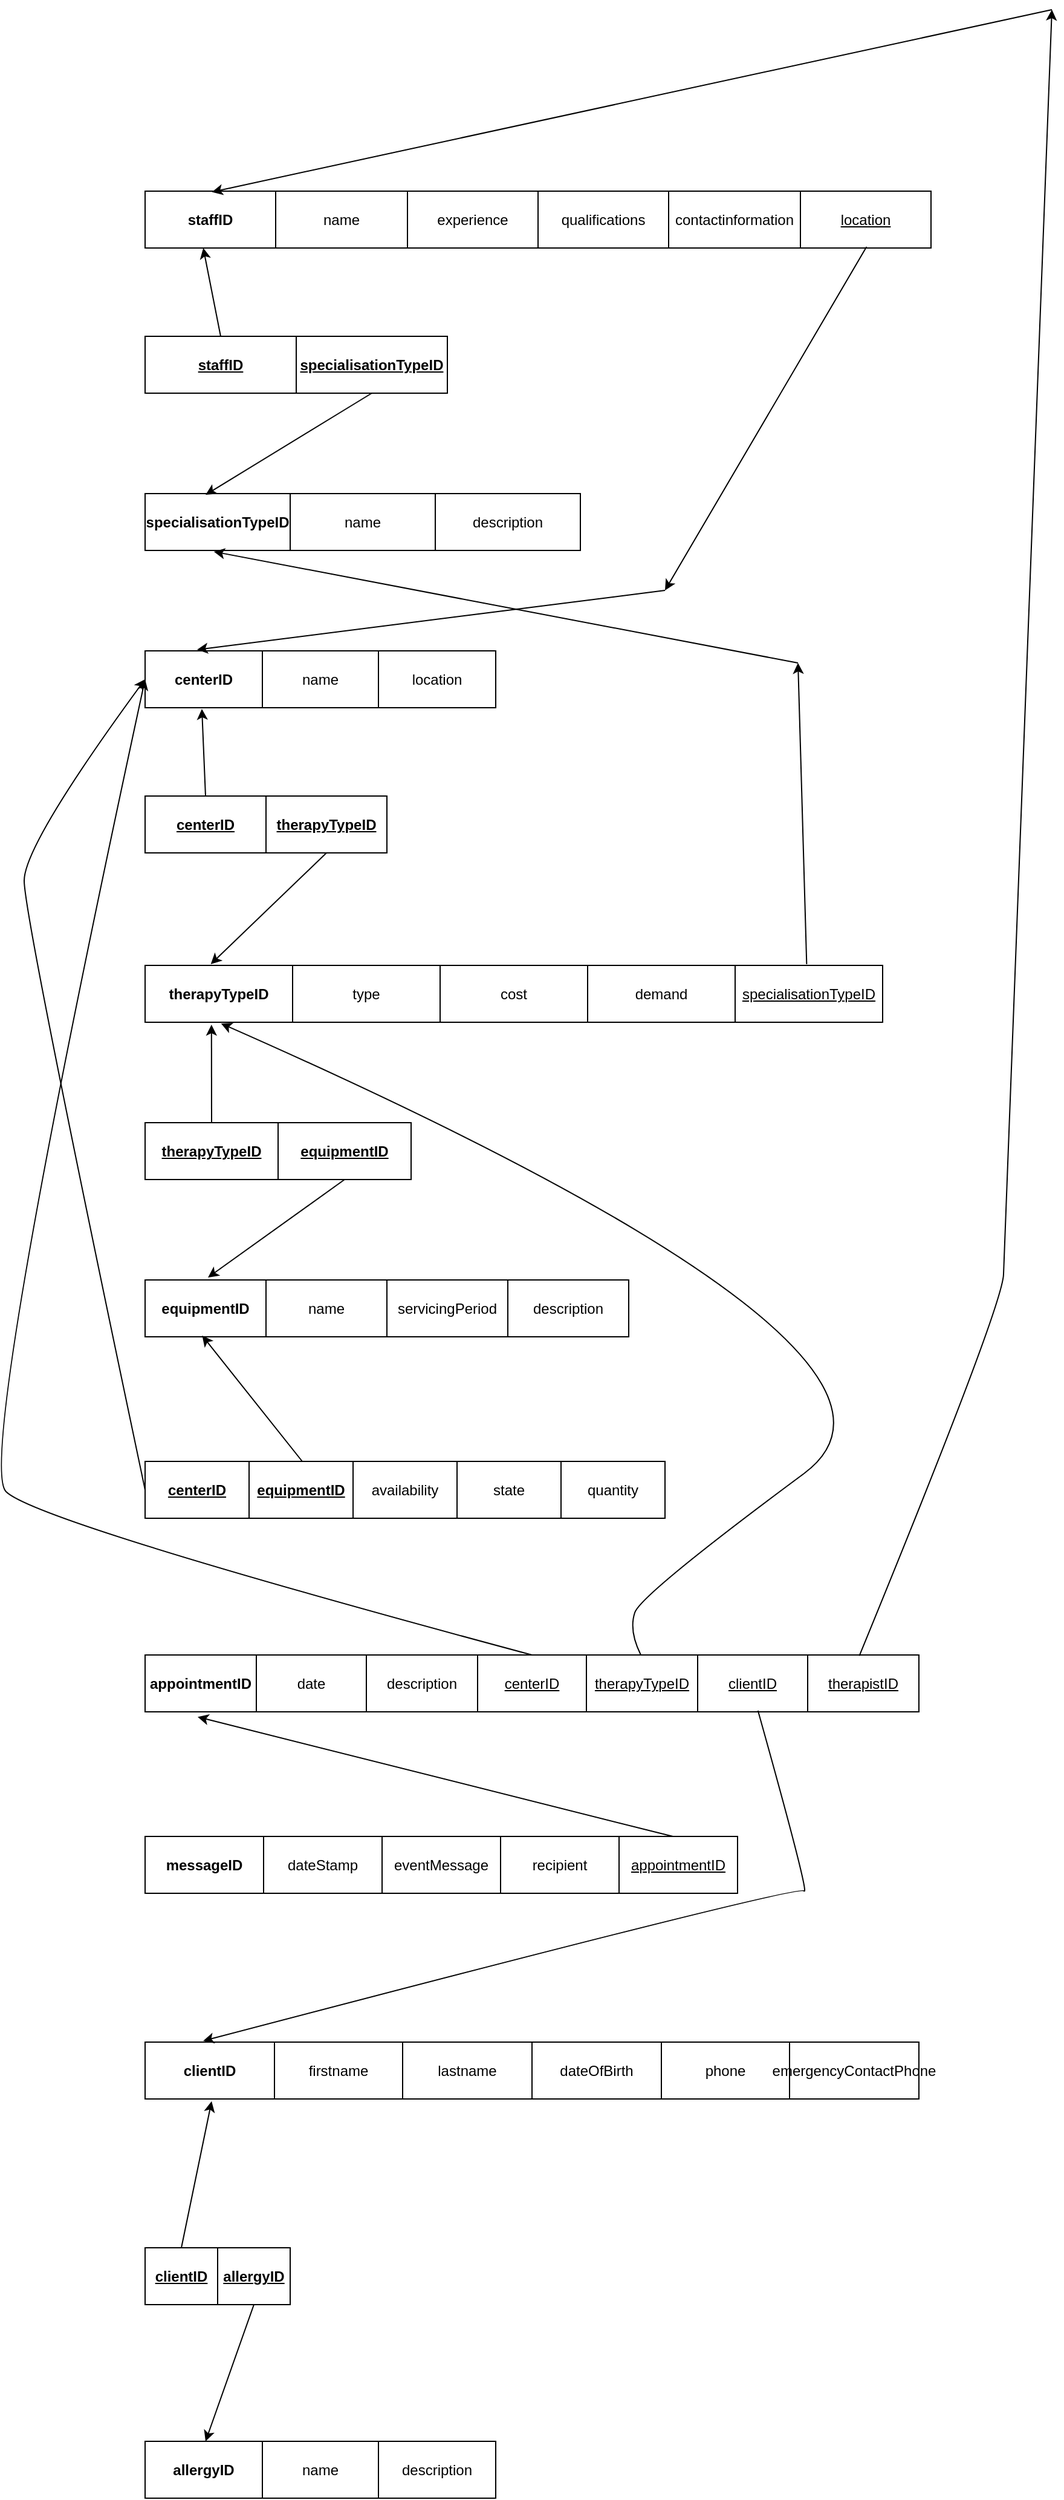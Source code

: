 <mxfile version="24.2.1" type="github">
  <diagram name="Page-1" id="aelsDngfcK3fhKT3PhjA">
    <mxGraphModel dx="1687" dy="2047" grid="1" gridSize="10" guides="1" tooltips="1" connect="1" arrows="1" fold="1" page="1" pageScale="1" pageWidth="827" pageHeight="1169" math="0" shadow="0">
      <root>
        <mxCell id="0" />
        <mxCell id="1" parent="0" />
        <mxCell id="sXXcfoAF_C9Qh14qKNiT-1" value="" style="childLayout=tableLayout;recursiveResize=0;shadow=0;fillColor=none;" vertex="1" parent="1">
          <mxGeometry x="120" y="-480" width="650" height="47" as="geometry" />
        </mxCell>
        <mxCell id="sXXcfoAF_C9Qh14qKNiT-2" value="" style="shape=tableRow;horizontal=0;startSize=0;swimlaneHead=0;swimlaneBody=0;top=0;left=0;bottom=0;right=0;dropTarget=0;collapsible=0;recursiveResize=0;expand=0;fontStyle=0;fillColor=none;strokeColor=inherit;" vertex="1" parent="sXXcfoAF_C9Qh14qKNiT-1">
          <mxGeometry width="650" height="47" as="geometry" />
        </mxCell>
        <mxCell id="sXXcfoAF_C9Qh14qKNiT-3" value="&lt;b&gt;staffID&lt;/b&gt;" style="connectable=0;recursiveResize=0;strokeColor=inherit;fillColor=none;align=center;whiteSpace=wrap;html=1;" vertex="1" parent="sXXcfoAF_C9Qh14qKNiT-2">
          <mxGeometry width="108" height="47" as="geometry">
            <mxRectangle width="108" height="47" as="alternateBounds" />
          </mxGeometry>
        </mxCell>
        <mxCell id="sXXcfoAF_C9Qh14qKNiT-4" value="name" style="connectable=0;recursiveResize=0;strokeColor=inherit;fillColor=none;align=center;whiteSpace=wrap;html=1;" vertex="1" parent="sXXcfoAF_C9Qh14qKNiT-2">
          <mxGeometry x="108" width="109" height="47" as="geometry">
            <mxRectangle width="109" height="47" as="alternateBounds" />
          </mxGeometry>
        </mxCell>
        <mxCell id="sXXcfoAF_C9Qh14qKNiT-5" value="experience" style="connectable=0;recursiveResize=0;strokeColor=inherit;fillColor=none;align=center;whiteSpace=wrap;html=1;" vertex="1" parent="sXXcfoAF_C9Qh14qKNiT-2">
          <mxGeometry x="217" width="108" height="47" as="geometry">
            <mxRectangle width="108" height="47" as="alternateBounds" />
          </mxGeometry>
        </mxCell>
        <mxCell id="sXXcfoAF_C9Qh14qKNiT-98" value="qualifications" style="connectable=0;recursiveResize=0;strokeColor=inherit;fillColor=none;align=center;whiteSpace=wrap;html=1;" vertex="1" parent="sXXcfoAF_C9Qh14qKNiT-2">
          <mxGeometry x="325" width="108" height="47" as="geometry">
            <mxRectangle width="108" height="47" as="alternateBounds" />
          </mxGeometry>
        </mxCell>
        <mxCell id="sXXcfoAF_C9Qh14qKNiT-97" value="contactinformation" style="connectable=0;recursiveResize=0;strokeColor=inherit;fillColor=none;align=center;whiteSpace=wrap;html=1;" vertex="1" parent="sXXcfoAF_C9Qh14qKNiT-2">
          <mxGeometry x="433" width="109" height="47" as="geometry">
            <mxRectangle width="109" height="47" as="alternateBounds" />
          </mxGeometry>
        </mxCell>
        <mxCell id="sXXcfoAF_C9Qh14qKNiT-96" value="&lt;u&gt;location&lt;/u&gt;" style="connectable=0;recursiveResize=0;strokeColor=inherit;fillColor=none;align=center;whiteSpace=wrap;html=1;" vertex="1" parent="sXXcfoAF_C9Qh14qKNiT-2">
          <mxGeometry x="542" width="108" height="47" as="geometry">
            <mxRectangle width="108" height="47" as="alternateBounds" />
          </mxGeometry>
        </mxCell>
        <mxCell id="sXXcfoAF_C9Qh14qKNiT-14" value="" style="childLayout=tableLayout;recursiveResize=0;shadow=0;fillColor=none;" vertex="1" parent="1">
          <mxGeometry x="120" y="-360" width="250" height="47" as="geometry" />
        </mxCell>
        <mxCell id="sXXcfoAF_C9Qh14qKNiT-15" value="" style="shape=tableRow;horizontal=0;startSize=0;swimlaneHead=0;swimlaneBody=0;top=0;left=0;bottom=0;right=0;dropTarget=0;collapsible=0;recursiveResize=0;expand=0;fontStyle=0;fillColor=none;strokeColor=inherit;" vertex="1" parent="sXXcfoAF_C9Qh14qKNiT-14">
          <mxGeometry width="250" height="47" as="geometry" />
        </mxCell>
        <mxCell id="sXXcfoAF_C9Qh14qKNiT-16" value="&lt;b&gt;&lt;u&gt;staffID&lt;/u&gt;&lt;/b&gt;" style="connectable=0;recursiveResize=0;strokeColor=inherit;fillColor=none;align=center;whiteSpace=wrap;html=1;" vertex="1" parent="sXXcfoAF_C9Qh14qKNiT-15">
          <mxGeometry width="125" height="47" as="geometry">
            <mxRectangle width="125" height="47" as="alternateBounds" />
          </mxGeometry>
        </mxCell>
        <mxCell id="sXXcfoAF_C9Qh14qKNiT-17" value="&lt;b&gt;&lt;u&gt;specialisationTypeID&lt;/u&gt;&lt;/b&gt;" style="connectable=0;recursiveResize=0;strokeColor=inherit;fillColor=none;align=center;whiteSpace=wrap;html=1;" vertex="1" parent="sXXcfoAF_C9Qh14qKNiT-15">
          <mxGeometry x="125" width="125" height="47" as="geometry">
            <mxRectangle width="125" height="47" as="alternateBounds" />
          </mxGeometry>
        </mxCell>
        <mxCell id="sXXcfoAF_C9Qh14qKNiT-19" value="" style="childLayout=tableLayout;recursiveResize=0;shadow=0;fillColor=none;" vertex="1" parent="1">
          <mxGeometry x="120" y="-230" width="360" height="47" as="geometry" />
        </mxCell>
        <mxCell id="sXXcfoAF_C9Qh14qKNiT-20" value="" style="shape=tableRow;horizontal=0;startSize=0;swimlaneHead=0;swimlaneBody=0;top=0;left=0;bottom=0;right=0;dropTarget=0;collapsible=0;recursiveResize=0;expand=0;fontStyle=0;fillColor=none;strokeColor=inherit;" vertex="1" parent="sXXcfoAF_C9Qh14qKNiT-19">
          <mxGeometry width="360" height="47" as="geometry" />
        </mxCell>
        <mxCell id="sXXcfoAF_C9Qh14qKNiT-21" value="&lt;b&gt;specialisationTypeID&lt;/b&gt;" style="connectable=0;recursiveResize=0;strokeColor=inherit;fillColor=none;align=center;whiteSpace=wrap;html=1;" vertex="1" parent="sXXcfoAF_C9Qh14qKNiT-20">
          <mxGeometry width="120" height="47" as="geometry">
            <mxRectangle width="120" height="47" as="alternateBounds" />
          </mxGeometry>
        </mxCell>
        <mxCell id="sXXcfoAF_C9Qh14qKNiT-22" value="name" style="connectable=0;recursiveResize=0;strokeColor=inherit;fillColor=none;align=center;whiteSpace=wrap;html=1;" vertex="1" parent="sXXcfoAF_C9Qh14qKNiT-20">
          <mxGeometry x="120" width="120" height="47" as="geometry">
            <mxRectangle width="120" height="47" as="alternateBounds" />
          </mxGeometry>
        </mxCell>
        <mxCell id="sXXcfoAF_C9Qh14qKNiT-23" value="description" style="connectable=0;recursiveResize=0;strokeColor=inherit;fillColor=none;align=center;whiteSpace=wrap;html=1;" vertex="1" parent="sXXcfoAF_C9Qh14qKNiT-20">
          <mxGeometry x="240" width="120" height="47" as="geometry">
            <mxRectangle width="120" height="47" as="alternateBounds" />
          </mxGeometry>
        </mxCell>
        <mxCell id="sXXcfoAF_C9Qh14qKNiT-24" value="" style="childLayout=tableLayout;recursiveResize=0;shadow=0;fillColor=none;" vertex="1" parent="1">
          <mxGeometry x="120" y="-100" width="290" height="47" as="geometry" />
        </mxCell>
        <mxCell id="sXXcfoAF_C9Qh14qKNiT-25" value="" style="shape=tableRow;horizontal=0;startSize=0;swimlaneHead=0;swimlaneBody=0;top=0;left=0;bottom=0;right=0;dropTarget=0;collapsible=0;recursiveResize=0;expand=0;fontStyle=0;fillColor=none;strokeColor=inherit;" vertex="1" parent="sXXcfoAF_C9Qh14qKNiT-24">
          <mxGeometry width="290" height="47" as="geometry" />
        </mxCell>
        <mxCell id="sXXcfoAF_C9Qh14qKNiT-26" value="&lt;b&gt;centerID&lt;/b&gt;" style="connectable=0;recursiveResize=0;strokeColor=inherit;fillColor=none;align=center;whiteSpace=wrap;html=1;" vertex="1" parent="sXXcfoAF_C9Qh14qKNiT-25">
          <mxGeometry width="97" height="47" as="geometry">
            <mxRectangle width="97" height="47" as="alternateBounds" />
          </mxGeometry>
        </mxCell>
        <mxCell id="sXXcfoAF_C9Qh14qKNiT-27" value="name" style="connectable=0;recursiveResize=0;strokeColor=inherit;fillColor=none;align=center;whiteSpace=wrap;html=1;" vertex="1" parent="sXXcfoAF_C9Qh14qKNiT-25">
          <mxGeometry x="97" width="96" height="47" as="geometry">
            <mxRectangle width="96" height="47" as="alternateBounds" />
          </mxGeometry>
        </mxCell>
        <mxCell id="sXXcfoAF_C9Qh14qKNiT-28" value="location" style="connectable=0;recursiveResize=0;strokeColor=inherit;fillColor=none;align=center;whiteSpace=wrap;html=1;" vertex="1" parent="sXXcfoAF_C9Qh14qKNiT-25">
          <mxGeometry x="193" width="97" height="47" as="geometry">
            <mxRectangle width="97" height="47" as="alternateBounds" />
          </mxGeometry>
        </mxCell>
        <mxCell id="sXXcfoAF_C9Qh14qKNiT-29" value="" style="childLayout=tableLayout;recursiveResize=0;shadow=0;fillColor=none;" vertex="1" parent="1">
          <mxGeometry x="120" y="20" width="200" height="47" as="geometry" />
        </mxCell>
        <mxCell id="sXXcfoAF_C9Qh14qKNiT-30" value="" style="shape=tableRow;horizontal=0;startSize=0;swimlaneHead=0;swimlaneBody=0;top=0;left=0;bottom=0;right=0;dropTarget=0;collapsible=0;recursiveResize=0;expand=0;fontStyle=0;fillColor=none;strokeColor=inherit;" vertex="1" parent="sXXcfoAF_C9Qh14qKNiT-29">
          <mxGeometry width="200" height="47" as="geometry" />
        </mxCell>
        <mxCell id="sXXcfoAF_C9Qh14qKNiT-31" value="&lt;b&gt;&lt;u&gt;centerID&lt;/u&gt;&lt;/b&gt;" style="connectable=0;recursiveResize=0;strokeColor=inherit;fillColor=none;align=center;whiteSpace=wrap;html=1;" vertex="1" parent="sXXcfoAF_C9Qh14qKNiT-30">
          <mxGeometry width="100" height="47" as="geometry">
            <mxRectangle width="100" height="47" as="alternateBounds" />
          </mxGeometry>
        </mxCell>
        <mxCell id="sXXcfoAF_C9Qh14qKNiT-32" value="&lt;b&gt;&lt;u&gt;therapyTypeID&lt;/u&gt;&lt;/b&gt;" style="connectable=0;recursiveResize=0;strokeColor=inherit;fillColor=none;align=center;whiteSpace=wrap;html=1;" vertex="1" parent="sXXcfoAF_C9Qh14qKNiT-30">
          <mxGeometry x="100" width="100" height="47" as="geometry">
            <mxRectangle width="100" height="47" as="alternateBounds" />
          </mxGeometry>
        </mxCell>
        <mxCell id="sXXcfoAF_C9Qh14qKNiT-34" value="" style="childLayout=tableLayout;recursiveResize=0;shadow=0;fillColor=none;" vertex="1" parent="1">
          <mxGeometry x="120" y="160" width="610" height="47" as="geometry" />
        </mxCell>
        <mxCell id="sXXcfoAF_C9Qh14qKNiT-35" value="" style="shape=tableRow;horizontal=0;startSize=0;swimlaneHead=0;swimlaneBody=0;top=0;left=0;bottom=0;right=0;dropTarget=0;collapsible=0;recursiveResize=0;expand=0;fontStyle=0;fillColor=none;strokeColor=inherit;" vertex="1" parent="sXXcfoAF_C9Qh14qKNiT-34">
          <mxGeometry width="610" height="47" as="geometry" />
        </mxCell>
        <mxCell id="sXXcfoAF_C9Qh14qKNiT-36" value="&lt;b&gt;therapyTypeID&lt;/b&gt;" style="connectable=0;recursiveResize=0;strokeColor=inherit;fillColor=none;align=center;whiteSpace=wrap;html=1;" vertex="1" parent="sXXcfoAF_C9Qh14qKNiT-35">
          <mxGeometry width="122" height="47" as="geometry">
            <mxRectangle width="122" height="47" as="alternateBounds" />
          </mxGeometry>
        </mxCell>
        <mxCell id="sXXcfoAF_C9Qh14qKNiT-37" value="type" style="connectable=0;recursiveResize=0;strokeColor=inherit;fillColor=none;align=center;whiteSpace=wrap;html=1;" vertex="1" parent="sXXcfoAF_C9Qh14qKNiT-35">
          <mxGeometry x="122" width="122" height="47" as="geometry">
            <mxRectangle width="122" height="47" as="alternateBounds" />
          </mxGeometry>
        </mxCell>
        <mxCell id="sXXcfoAF_C9Qh14qKNiT-38" value="cost" style="connectable=0;recursiveResize=0;strokeColor=inherit;fillColor=none;align=center;whiteSpace=wrap;html=1;" vertex="1" parent="sXXcfoAF_C9Qh14qKNiT-35">
          <mxGeometry x="244" width="122" height="47" as="geometry">
            <mxRectangle width="122" height="47" as="alternateBounds" />
          </mxGeometry>
        </mxCell>
        <mxCell id="sXXcfoAF_C9Qh14qKNiT-100" value="demand" style="connectable=0;recursiveResize=0;strokeColor=inherit;fillColor=none;align=center;whiteSpace=wrap;html=1;" vertex="1" parent="sXXcfoAF_C9Qh14qKNiT-35">
          <mxGeometry x="366" width="122" height="47" as="geometry">
            <mxRectangle width="122" height="47" as="alternateBounds" />
          </mxGeometry>
        </mxCell>
        <mxCell id="sXXcfoAF_C9Qh14qKNiT-101" value="&lt;u&gt;specialisationTypeID&lt;/u&gt;" style="connectable=0;recursiveResize=0;strokeColor=inherit;fillColor=none;align=center;whiteSpace=wrap;html=1;" vertex="1" parent="sXXcfoAF_C9Qh14qKNiT-35">
          <mxGeometry x="488" width="122" height="47" as="geometry">
            <mxRectangle width="122" height="47" as="alternateBounds" />
          </mxGeometry>
        </mxCell>
        <mxCell id="sXXcfoAF_C9Qh14qKNiT-39" value="" style="childLayout=tableLayout;recursiveResize=0;shadow=0;fillColor=none;" vertex="1" parent="1">
          <mxGeometry x="120" y="290" width="220" height="47" as="geometry" />
        </mxCell>
        <mxCell id="sXXcfoAF_C9Qh14qKNiT-40" value="" style="shape=tableRow;horizontal=0;startSize=0;swimlaneHead=0;swimlaneBody=0;top=0;left=0;bottom=0;right=0;dropTarget=0;collapsible=0;recursiveResize=0;expand=0;fontStyle=0;fillColor=none;strokeColor=inherit;" vertex="1" parent="sXXcfoAF_C9Qh14qKNiT-39">
          <mxGeometry width="220" height="47" as="geometry" />
        </mxCell>
        <mxCell id="sXXcfoAF_C9Qh14qKNiT-41" value="&lt;b&gt;&lt;u&gt;therapyTypeID&lt;/u&gt;&lt;/b&gt;" style="connectable=0;recursiveResize=0;strokeColor=inherit;fillColor=none;align=center;whiteSpace=wrap;html=1;" vertex="1" parent="sXXcfoAF_C9Qh14qKNiT-40">
          <mxGeometry width="110" height="47" as="geometry">
            <mxRectangle width="110" height="47" as="alternateBounds" />
          </mxGeometry>
        </mxCell>
        <mxCell id="sXXcfoAF_C9Qh14qKNiT-42" value="&lt;b&gt;&lt;u&gt;equipmentID&lt;/u&gt;&lt;/b&gt;" style="connectable=0;recursiveResize=0;strokeColor=inherit;fillColor=none;align=center;whiteSpace=wrap;html=1;" vertex="1" parent="sXXcfoAF_C9Qh14qKNiT-40">
          <mxGeometry x="110" width="110" height="47" as="geometry">
            <mxRectangle width="110" height="47" as="alternateBounds" />
          </mxGeometry>
        </mxCell>
        <mxCell id="sXXcfoAF_C9Qh14qKNiT-44" value="" style="childLayout=tableLayout;recursiveResize=0;shadow=0;fillColor=none;" vertex="1" parent="1">
          <mxGeometry x="120" y="1380" width="290" height="47" as="geometry" />
        </mxCell>
        <mxCell id="sXXcfoAF_C9Qh14qKNiT-45" value="" style="shape=tableRow;horizontal=0;startSize=0;swimlaneHead=0;swimlaneBody=0;top=0;left=0;bottom=0;right=0;dropTarget=0;collapsible=0;recursiveResize=0;expand=0;fontStyle=0;fillColor=none;strokeColor=inherit;" vertex="1" parent="sXXcfoAF_C9Qh14qKNiT-44">
          <mxGeometry width="290" height="47" as="geometry" />
        </mxCell>
        <mxCell id="sXXcfoAF_C9Qh14qKNiT-46" value="&lt;b&gt;allergyID&lt;/b&gt;" style="connectable=0;recursiveResize=0;strokeColor=inherit;fillColor=none;align=center;whiteSpace=wrap;html=1;" vertex="1" parent="sXXcfoAF_C9Qh14qKNiT-45">
          <mxGeometry width="97" height="47" as="geometry">
            <mxRectangle width="97" height="47" as="alternateBounds" />
          </mxGeometry>
        </mxCell>
        <mxCell id="sXXcfoAF_C9Qh14qKNiT-47" value="name" style="connectable=0;recursiveResize=0;strokeColor=inherit;fillColor=none;align=center;whiteSpace=wrap;html=1;" vertex="1" parent="sXXcfoAF_C9Qh14qKNiT-45">
          <mxGeometry x="97" width="96" height="47" as="geometry">
            <mxRectangle width="96" height="47" as="alternateBounds" />
          </mxGeometry>
        </mxCell>
        <mxCell id="sXXcfoAF_C9Qh14qKNiT-48" value="description" style="connectable=0;recursiveResize=0;strokeColor=inherit;fillColor=none;align=center;whiteSpace=wrap;html=1;" vertex="1" parent="sXXcfoAF_C9Qh14qKNiT-45">
          <mxGeometry x="193" width="97" height="47" as="geometry">
            <mxRectangle width="97" height="47" as="alternateBounds" />
          </mxGeometry>
        </mxCell>
        <mxCell id="sXXcfoAF_C9Qh14qKNiT-49" value="" style="childLayout=tableLayout;recursiveResize=0;shadow=0;fillColor=none;" vertex="1" parent="1">
          <mxGeometry x="120" y="1220" width="120" height="47" as="geometry" />
        </mxCell>
        <mxCell id="sXXcfoAF_C9Qh14qKNiT-50" value="" style="shape=tableRow;horizontal=0;startSize=0;swimlaneHead=0;swimlaneBody=0;top=0;left=0;bottom=0;right=0;dropTarget=0;collapsible=0;recursiveResize=0;expand=0;fontStyle=0;fillColor=none;strokeColor=inherit;" vertex="1" parent="sXXcfoAF_C9Qh14qKNiT-49">
          <mxGeometry width="120" height="47" as="geometry" />
        </mxCell>
        <mxCell id="sXXcfoAF_C9Qh14qKNiT-51" value="&lt;b&gt;&lt;u&gt;clientID&lt;/u&gt;&lt;/b&gt;" style="connectable=0;recursiveResize=0;strokeColor=inherit;fillColor=none;align=center;whiteSpace=wrap;html=1;" vertex="1" parent="sXXcfoAF_C9Qh14qKNiT-50">
          <mxGeometry width="60" height="47" as="geometry">
            <mxRectangle width="60" height="47" as="alternateBounds" />
          </mxGeometry>
        </mxCell>
        <mxCell id="sXXcfoAF_C9Qh14qKNiT-52" value="&lt;b&gt;&lt;u&gt;allergyID&lt;/u&gt;&lt;/b&gt;" style="connectable=0;recursiveResize=0;strokeColor=inherit;fillColor=none;align=center;whiteSpace=wrap;html=1;" vertex="1" parent="sXXcfoAF_C9Qh14qKNiT-50">
          <mxGeometry x="60" width="60" height="47" as="geometry">
            <mxRectangle width="60" height="47" as="alternateBounds" />
          </mxGeometry>
        </mxCell>
        <mxCell id="sXXcfoAF_C9Qh14qKNiT-54" value="" style="childLayout=tableLayout;recursiveResize=0;shadow=0;fillColor=none;" vertex="1" parent="1">
          <mxGeometry x="120" y="420" width="400" height="47" as="geometry" />
        </mxCell>
        <mxCell id="sXXcfoAF_C9Qh14qKNiT-55" value="" style="shape=tableRow;horizontal=0;startSize=0;swimlaneHead=0;swimlaneBody=0;top=0;left=0;bottom=0;right=0;dropTarget=0;collapsible=0;recursiveResize=0;expand=0;fontStyle=0;fillColor=none;strokeColor=inherit;" vertex="1" parent="sXXcfoAF_C9Qh14qKNiT-54">
          <mxGeometry width="400" height="47" as="geometry" />
        </mxCell>
        <mxCell id="sXXcfoAF_C9Qh14qKNiT-56" value="&lt;b&gt;equipmentID&lt;/b&gt;" style="connectable=0;recursiveResize=0;strokeColor=inherit;fillColor=none;align=center;whiteSpace=wrap;html=1;" vertex="1" parent="sXXcfoAF_C9Qh14qKNiT-55">
          <mxGeometry width="100" height="47" as="geometry">
            <mxRectangle width="100" height="47" as="alternateBounds" />
          </mxGeometry>
        </mxCell>
        <mxCell id="sXXcfoAF_C9Qh14qKNiT-57" value="name" style="connectable=0;recursiveResize=0;strokeColor=inherit;fillColor=none;align=center;whiteSpace=wrap;html=1;" vertex="1" parent="sXXcfoAF_C9Qh14qKNiT-55">
          <mxGeometry x="100" width="100" height="47" as="geometry">
            <mxRectangle width="100" height="47" as="alternateBounds" />
          </mxGeometry>
        </mxCell>
        <mxCell id="sXXcfoAF_C9Qh14qKNiT-58" value="servicingPeriod" style="connectable=0;recursiveResize=0;strokeColor=inherit;fillColor=none;align=center;whiteSpace=wrap;html=1;" vertex="1" parent="sXXcfoAF_C9Qh14qKNiT-55">
          <mxGeometry x="200" width="100" height="47" as="geometry">
            <mxRectangle width="100" height="47" as="alternateBounds" />
          </mxGeometry>
        </mxCell>
        <mxCell id="sXXcfoAF_C9Qh14qKNiT-102" value="description" style="connectable=0;recursiveResize=0;strokeColor=inherit;fillColor=none;align=center;whiteSpace=wrap;html=1;" vertex="1" parent="sXXcfoAF_C9Qh14qKNiT-55">
          <mxGeometry x="300" width="100" height="47" as="geometry">
            <mxRectangle width="100" height="47" as="alternateBounds" />
          </mxGeometry>
        </mxCell>
        <mxCell id="sXXcfoAF_C9Qh14qKNiT-59" value="" style="childLayout=tableLayout;recursiveResize=0;shadow=0;fillColor=none;" vertex="1" parent="1">
          <mxGeometry x="120" y="570" width="430" height="47" as="geometry" />
        </mxCell>
        <mxCell id="sXXcfoAF_C9Qh14qKNiT-60" value="" style="shape=tableRow;horizontal=0;startSize=0;swimlaneHead=0;swimlaneBody=0;top=0;left=0;bottom=0;right=0;dropTarget=0;collapsible=0;recursiveResize=0;expand=0;fontStyle=0;fillColor=none;strokeColor=inherit;" vertex="1" parent="sXXcfoAF_C9Qh14qKNiT-59">
          <mxGeometry width="430" height="47" as="geometry" />
        </mxCell>
        <mxCell id="sXXcfoAF_C9Qh14qKNiT-61" value="&lt;b&gt;&lt;u&gt;centerID&lt;/u&gt;&lt;/b&gt;" style="connectable=0;recursiveResize=0;strokeColor=inherit;fillColor=none;align=center;whiteSpace=wrap;html=1;" vertex="1" parent="sXXcfoAF_C9Qh14qKNiT-60">
          <mxGeometry width="86" height="47" as="geometry">
            <mxRectangle width="86" height="47" as="alternateBounds" />
          </mxGeometry>
        </mxCell>
        <mxCell id="sXXcfoAF_C9Qh14qKNiT-62" value="&lt;b&gt;&lt;u&gt;equipmentID&lt;/u&gt;&lt;/b&gt;" style="connectable=0;recursiveResize=0;strokeColor=inherit;fillColor=none;align=center;whiteSpace=wrap;html=1;" vertex="1" parent="sXXcfoAF_C9Qh14qKNiT-60">
          <mxGeometry x="86" width="86" height="47" as="geometry">
            <mxRectangle width="86" height="47" as="alternateBounds" />
          </mxGeometry>
        </mxCell>
        <mxCell id="sXXcfoAF_C9Qh14qKNiT-63" value="availability" style="connectable=0;recursiveResize=0;strokeColor=inherit;fillColor=none;align=center;whiteSpace=wrap;html=1;" vertex="1" parent="sXXcfoAF_C9Qh14qKNiT-60">
          <mxGeometry x="172" width="86" height="47" as="geometry">
            <mxRectangle width="86" height="47" as="alternateBounds" />
          </mxGeometry>
        </mxCell>
        <mxCell id="sXXcfoAF_C9Qh14qKNiT-103" value="state" style="connectable=0;recursiveResize=0;strokeColor=inherit;fillColor=none;align=center;whiteSpace=wrap;html=1;" vertex="1" parent="sXXcfoAF_C9Qh14qKNiT-60">
          <mxGeometry x="258" width="86" height="47" as="geometry">
            <mxRectangle width="86" height="47" as="alternateBounds" />
          </mxGeometry>
        </mxCell>
        <mxCell id="sXXcfoAF_C9Qh14qKNiT-104" value="quantity" style="connectable=0;recursiveResize=0;strokeColor=inherit;fillColor=none;align=center;whiteSpace=wrap;html=1;" vertex="1" parent="sXXcfoAF_C9Qh14qKNiT-60">
          <mxGeometry x="344" width="86" height="47" as="geometry">
            <mxRectangle width="86" height="47" as="alternateBounds" />
          </mxGeometry>
        </mxCell>
        <mxCell id="sXXcfoAF_C9Qh14qKNiT-64" value="" style="childLayout=tableLayout;recursiveResize=0;shadow=0;fillColor=none;" vertex="1" parent="1">
          <mxGeometry x="120" y="730" width="640" height="47" as="geometry" />
        </mxCell>
        <mxCell id="sXXcfoAF_C9Qh14qKNiT-65" value="" style="shape=tableRow;horizontal=0;startSize=0;swimlaneHead=0;swimlaneBody=0;top=0;left=0;bottom=0;right=0;dropTarget=0;collapsible=0;recursiveResize=0;expand=0;fontStyle=0;fillColor=none;strokeColor=inherit;" vertex="1" parent="sXXcfoAF_C9Qh14qKNiT-64">
          <mxGeometry width="640" height="47" as="geometry" />
        </mxCell>
        <mxCell id="sXXcfoAF_C9Qh14qKNiT-66" value="&lt;b&gt;appointmentID&lt;/b&gt;" style="connectable=0;recursiveResize=0;strokeColor=inherit;fillColor=none;align=center;whiteSpace=wrap;html=1;" vertex="1" parent="sXXcfoAF_C9Qh14qKNiT-65">
          <mxGeometry width="92" height="47" as="geometry">
            <mxRectangle width="92" height="47" as="alternateBounds" />
          </mxGeometry>
        </mxCell>
        <mxCell id="sXXcfoAF_C9Qh14qKNiT-67" value="date" style="connectable=0;recursiveResize=0;strokeColor=inherit;fillColor=none;align=center;whiteSpace=wrap;html=1;" vertex="1" parent="sXXcfoAF_C9Qh14qKNiT-65">
          <mxGeometry x="92" width="91" height="47" as="geometry">
            <mxRectangle width="91" height="47" as="alternateBounds" />
          </mxGeometry>
        </mxCell>
        <mxCell id="sXXcfoAF_C9Qh14qKNiT-68" value="description" style="connectable=0;recursiveResize=0;strokeColor=inherit;fillColor=none;align=center;whiteSpace=wrap;html=1;" vertex="1" parent="sXXcfoAF_C9Qh14qKNiT-65">
          <mxGeometry x="183" width="92" height="47" as="geometry">
            <mxRectangle width="92" height="47" as="alternateBounds" />
          </mxGeometry>
        </mxCell>
        <mxCell id="sXXcfoAF_C9Qh14qKNiT-105" value="&lt;u&gt;centerID&lt;/u&gt;" style="connectable=0;recursiveResize=0;strokeColor=inherit;fillColor=none;align=center;whiteSpace=wrap;html=1;" vertex="1" parent="sXXcfoAF_C9Qh14qKNiT-65">
          <mxGeometry x="275" width="90" height="47" as="geometry">
            <mxRectangle width="90" height="47" as="alternateBounds" />
          </mxGeometry>
        </mxCell>
        <mxCell id="sXXcfoAF_C9Qh14qKNiT-106" value="&lt;u&gt;therapyTypeID&lt;/u&gt;" style="connectable=0;recursiveResize=0;strokeColor=inherit;fillColor=none;align=center;whiteSpace=wrap;html=1;" vertex="1" parent="sXXcfoAF_C9Qh14qKNiT-65">
          <mxGeometry x="365" width="92" height="47" as="geometry">
            <mxRectangle width="92" height="47" as="alternateBounds" />
          </mxGeometry>
        </mxCell>
        <mxCell id="sXXcfoAF_C9Qh14qKNiT-107" value="&lt;u&gt;clientID&lt;/u&gt;" style="connectable=0;recursiveResize=0;strokeColor=inherit;fillColor=none;align=center;whiteSpace=wrap;html=1;" vertex="1" parent="sXXcfoAF_C9Qh14qKNiT-65">
          <mxGeometry x="457" width="91" height="47" as="geometry">
            <mxRectangle width="91" height="47" as="alternateBounds" />
          </mxGeometry>
        </mxCell>
        <mxCell id="sXXcfoAF_C9Qh14qKNiT-108" value="&lt;u&gt;therapistID&lt;/u&gt;" style="connectable=0;recursiveResize=0;strokeColor=inherit;fillColor=none;align=center;whiteSpace=wrap;html=1;" vertex="1" parent="sXXcfoAF_C9Qh14qKNiT-65">
          <mxGeometry x="548" width="92" height="47" as="geometry">
            <mxRectangle width="92" height="47" as="alternateBounds" />
          </mxGeometry>
        </mxCell>
        <mxCell id="sXXcfoAF_C9Qh14qKNiT-69" value="" style="childLayout=tableLayout;recursiveResize=0;shadow=0;fillColor=none;" vertex="1" parent="1">
          <mxGeometry x="120" y="880" width="490" height="47" as="geometry" />
        </mxCell>
        <mxCell id="sXXcfoAF_C9Qh14qKNiT-70" value="" style="shape=tableRow;horizontal=0;startSize=0;swimlaneHead=0;swimlaneBody=0;top=0;left=0;bottom=0;right=0;dropTarget=0;collapsible=0;recursiveResize=0;expand=0;fontStyle=0;fillColor=none;strokeColor=inherit;" vertex="1" parent="sXXcfoAF_C9Qh14qKNiT-69">
          <mxGeometry width="490" height="47" as="geometry" />
        </mxCell>
        <mxCell id="sXXcfoAF_C9Qh14qKNiT-71" value="&lt;b&gt;messageID&lt;/b&gt;" style="connectable=0;recursiveResize=0;strokeColor=inherit;fillColor=none;align=center;whiteSpace=wrap;html=1;" vertex="1" parent="sXXcfoAF_C9Qh14qKNiT-70">
          <mxGeometry width="98" height="47" as="geometry">
            <mxRectangle width="98" height="47" as="alternateBounds" />
          </mxGeometry>
        </mxCell>
        <mxCell id="sXXcfoAF_C9Qh14qKNiT-72" value="dateStamp" style="connectable=0;recursiveResize=0;strokeColor=inherit;fillColor=none;align=center;whiteSpace=wrap;html=1;" vertex="1" parent="sXXcfoAF_C9Qh14qKNiT-70">
          <mxGeometry x="98" width="98" height="47" as="geometry">
            <mxRectangle width="98" height="47" as="alternateBounds" />
          </mxGeometry>
        </mxCell>
        <mxCell id="sXXcfoAF_C9Qh14qKNiT-73" value="eventMessage" style="connectable=0;recursiveResize=0;strokeColor=inherit;fillColor=none;align=center;whiteSpace=wrap;html=1;" vertex="1" parent="sXXcfoAF_C9Qh14qKNiT-70">
          <mxGeometry x="196" width="98" height="47" as="geometry">
            <mxRectangle width="98" height="47" as="alternateBounds" />
          </mxGeometry>
        </mxCell>
        <mxCell id="sXXcfoAF_C9Qh14qKNiT-109" value="recipient" style="connectable=0;recursiveResize=0;strokeColor=inherit;fillColor=none;align=center;whiteSpace=wrap;html=1;" vertex="1" parent="sXXcfoAF_C9Qh14qKNiT-70">
          <mxGeometry x="294" width="98" height="47" as="geometry">
            <mxRectangle width="98" height="47" as="alternateBounds" />
          </mxGeometry>
        </mxCell>
        <mxCell id="sXXcfoAF_C9Qh14qKNiT-110" value="&lt;u&gt;appointmentID&lt;/u&gt;" style="connectable=0;recursiveResize=0;strokeColor=inherit;fillColor=none;align=center;whiteSpace=wrap;html=1;" vertex="1" parent="sXXcfoAF_C9Qh14qKNiT-70">
          <mxGeometry x="392" width="98" height="47" as="geometry">
            <mxRectangle width="98" height="47" as="alternateBounds" />
          </mxGeometry>
        </mxCell>
        <mxCell id="sXXcfoAF_C9Qh14qKNiT-74" value="" style="childLayout=tableLayout;recursiveResize=0;shadow=0;fillColor=none;" vertex="1" parent="1">
          <mxGeometry x="120" y="1050" width="640" height="47" as="geometry" />
        </mxCell>
        <mxCell id="sXXcfoAF_C9Qh14qKNiT-75" value="" style="shape=tableRow;horizontal=0;startSize=0;swimlaneHead=0;swimlaneBody=0;top=0;left=0;bottom=0;right=0;dropTarget=0;collapsible=0;recursiveResize=0;expand=0;fontStyle=0;fillColor=none;strokeColor=inherit;" vertex="1" parent="sXXcfoAF_C9Qh14qKNiT-74">
          <mxGeometry width="640" height="47" as="geometry" />
        </mxCell>
        <mxCell id="sXXcfoAF_C9Qh14qKNiT-76" value="&lt;b&gt;clientID&lt;/b&gt;" style="connectable=0;recursiveResize=0;strokeColor=inherit;fillColor=none;align=center;whiteSpace=wrap;html=1;" vertex="1" parent="sXXcfoAF_C9Qh14qKNiT-75">
          <mxGeometry width="107" height="47" as="geometry">
            <mxRectangle width="107" height="47" as="alternateBounds" />
          </mxGeometry>
        </mxCell>
        <mxCell id="sXXcfoAF_C9Qh14qKNiT-77" value="firstname" style="connectable=0;recursiveResize=0;strokeColor=inherit;fillColor=none;align=center;whiteSpace=wrap;html=1;" vertex="1" parent="sXXcfoAF_C9Qh14qKNiT-75">
          <mxGeometry x="107" width="106" height="47" as="geometry">
            <mxRectangle width="106" height="47" as="alternateBounds" />
          </mxGeometry>
        </mxCell>
        <mxCell id="sXXcfoAF_C9Qh14qKNiT-78" value="lastname" style="connectable=0;recursiveResize=0;strokeColor=inherit;fillColor=none;align=center;whiteSpace=wrap;html=1;" vertex="1" parent="sXXcfoAF_C9Qh14qKNiT-75">
          <mxGeometry x="213" width="107" height="47" as="geometry">
            <mxRectangle width="107" height="47" as="alternateBounds" />
          </mxGeometry>
        </mxCell>
        <mxCell id="sXXcfoAF_C9Qh14qKNiT-111" value="dateOfBirth" style="connectable=0;recursiveResize=0;strokeColor=inherit;fillColor=none;align=center;whiteSpace=wrap;html=1;" vertex="1" parent="sXXcfoAF_C9Qh14qKNiT-75">
          <mxGeometry x="320" width="107" height="47" as="geometry">
            <mxRectangle width="107" height="47" as="alternateBounds" />
          </mxGeometry>
        </mxCell>
        <mxCell id="sXXcfoAF_C9Qh14qKNiT-112" value="phone" style="connectable=0;recursiveResize=0;strokeColor=inherit;fillColor=none;align=center;whiteSpace=wrap;html=1;" vertex="1" parent="sXXcfoAF_C9Qh14qKNiT-75">
          <mxGeometry x="427" width="106" height="47" as="geometry">
            <mxRectangle width="106" height="47" as="alternateBounds" />
          </mxGeometry>
        </mxCell>
        <mxCell id="sXXcfoAF_C9Qh14qKNiT-113" value="emergencyContactPhone" style="connectable=0;recursiveResize=0;strokeColor=inherit;fillColor=none;align=center;whiteSpace=wrap;html=1;" vertex="1" parent="sXXcfoAF_C9Qh14qKNiT-75">
          <mxGeometry x="533" width="107" height="47" as="geometry">
            <mxRectangle width="107" height="47" as="alternateBounds" />
          </mxGeometry>
        </mxCell>
        <mxCell id="sXXcfoAF_C9Qh14qKNiT-115" value="" style="endArrow=classic;html=1;rounded=0;entryX=0.074;entryY=1;entryDx=0;entryDy=0;entryPerimeter=0;exitX=0.25;exitY=0;exitDx=0;exitDy=0;" edge="1" parent="1" source="sXXcfoAF_C9Qh14qKNiT-15" target="sXXcfoAF_C9Qh14qKNiT-2">
          <mxGeometry width="50" height="50" relative="1" as="geometry">
            <mxPoint x="140" y="-370" as="sourcePoint" />
            <mxPoint x="190" y="-420" as="targetPoint" />
          </mxGeometry>
        </mxCell>
        <mxCell id="sXXcfoAF_C9Qh14qKNiT-116" value="" style="endArrow=classic;html=1;rounded=0;entryX=0.139;entryY=0.021;entryDx=0;entryDy=0;entryPerimeter=0;exitX=0.75;exitY=1;exitDx=0;exitDy=0;" edge="1" parent="1" source="sXXcfoAF_C9Qh14qKNiT-15" target="sXXcfoAF_C9Qh14qKNiT-20">
          <mxGeometry width="50" height="50" relative="1" as="geometry">
            <mxPoint x="290" y="-250" as="sourcePoint" />
            <mxPoint x="340" y="-300" as="targetPoint" />
          </mxGeometry>
        </mxCell>
        <mxCell id="sXXcfoAF_C9Qh14qKNiT-117" value="" style="endArrow=classic;html=1;rounded=0;exitX=0.918;exitY=0.979;exitDx=0;exitDy=0;exitPerimeter=0;" edge="1" parent="1" source="sXXcfoAF_C9Qh14qKNiT-2">
          <mxGeometry width="50" height="50" relative="1" as="geometry">
            <mxPoint x="760" y="-330" as="sourcePoint" />
            <mxPoint x="550" y="-150" as="targetPoint" />
          </mxGeometry>
        </mxCell>
        <mxCell id="sXXcfoAF_C9Qh14qKNiT-118" value="" style="endArrow=classic;html=1;rounded=0;entryX=0.148;entryY=-0.021;entryDx=0;entryDy=0;entryPerimeter=0;" edge="1" parent="1" target="sXXcfoAF_C9Qh14qKNiT-25">
          <mxGeometry width="50" height="50" relative="1" as="geometry">
            <mxPoint x="550" y="-150" as="sourcePoint" />
            <mxPoint x="320" y="-160" as="targetPoint" />
          </mxGeometry>
        </mxCell>
        <mxCell id="sXXcfoAF_C9Qh14qKNiT-119" value="" style="endArrow=classic;html=1;rounded=0;exitX=0.25;exitY=0;exitDx=0;exitDy=0;entryX=0.162;entryY=1.021;entryDx=0;entryDy=0;entryPerimeter=0;" edge="1" parent="1" source="sXXcfoAF_C9Qh14qKNiT-30" target="sXXcfoAF_C9Qh14qKNiT-25">
          <mxGeometry width="50" height="50" relative="1" as="geometry">
            <mxPoint x="150" y="10" as="sourcePoint" />
            <mxPoint x="160" y="-60" as="targetPoint" />
          </mxGeometry>
        </mxCell>
        <mxCell id="sXXcfoAF_C9Qh14qKNiT-120" value="" style="endArrow=classic;html=1;rounded=0;exitX=0.75;exitY=1;exitDx=0;exitDy=0;entryX=0.089;entryY=-0.021;entryDx=0;entryDy=0;entryPerimeter=0;" edge="1" parent="1" source="sXXcfoAF_C9Qh14qKNiT-30" target="sXXcfoAF_C9Qh14qKNiT-35">
          <mxGeometry width="50" height="50" relative="1" as="geometry">
            <mxPoint x="230" y="150" as="sourcePoint" />
            <mxPoint x="280" y="100" as="targetPoint" />
          </mxGeometry>
        </mxCell>
        <mxCell id="sXXcfoAF_C9Qh14qKNiT-121" value="" style="endArrow=classic;html=1;rounded=0;entryX=0.158;entryY=1.021;entryDx=0;entryDy=0;entryPerimeter=0;" edge="1" parent="1" target="sXXcfoAF_C9Qh14qKNiT-20">
          <mxGeometry width="50" height="50" relative="1" as="geometry">
            <mxPoint x="660" y="-90" as="sourcePoint" />
            <mxPoint x="660" y="-60" as="targetPoint" />
          </mxGeometry>
        </mxCell>
        <mxCell id="sXXcfoAF_C9Qh14qKNiT-122" value="" style="endArrow=classic;html=1;rounded=0;exitX=0.897;exitY=-0.021;exitDx=0;exitDy=0;exitPerimeter=0;" edge="1" parent="1" source="sXXcfoAF_C9Qh14qKNiT-35">
          <mxGeometry width="50" height="50" relative="1" as="geometry">
            <mxPoint x="640" y="70" as="sourcePoint" />
            <mxPoint x="660" y="-90" as="targetPoint" />
          </mxGeometry>
        </mxCell>
        <mxCell id="sXXcfoAF_C9Qh14qKNiT-123" value="" style="endArrow=classic;html=1;rounded=0;entryX=0.09;entryY=1.043;entryDx=0;entryDy=0;entryPerimeter=0;exitX=0.25;exitY=0;exitDx=0;exitDy=0;" edge="1" parent="1" source="sXXcfoAF_C9Qh14qKNiT-40" target="sXXcfoAF_C9Qh14qKNiT-35">
          <mxGeometry width="50" height="50" relative="1" as="geometry">
            <mxPoint x="150" y="280" as="sourcePoint" />
            <mxPoint x="200" y="230" as="targetPoint" />
          </mxGeometry>
        </mxCell>
        <mxCell id="sXXcfoAF_C9Qh14qKNiT-124" value="" style="endArrow=classic;html=1;rounded=0;entryX=0.13;entryY=-0.043;entryDx=0;entryDy=0;entryPerimeter=0;exitX=0.75;exitY=1;exitDx=0;exitDy=0;" edge="1" parent="1" source="sXXcfoAF_C9Qh14qKNiT-40" target="sXXcfoAF_C9Qh14qKNiT-55">
          <mxGeometry width="50" height="50" relative="1" as="geometry">
            <mxPoint x="250" y="400" as="sourcePoint" />
            <mxPoint x="300" y="350" as="targetPoint" />
          </mxGeometry>
        </mxCell>
        <mxCell id="sXXcfoAF_C9Qh14qKNiT-126" value="" style="curved=1;endArrow=classic;html=1;rounded=0;entryX=0;entryY=0.5;entryDx=0;entryDy=0;exitX=0;exitY=0.5;exitDx=0;exitDy=0;" edge="1" parent="1" source="sXXcfoAF_C9Qh14qKNiT-60" target="sXXcfoAF_C9Qh14qKNiT-25">
          <mxGeometry width="50" height="50" relative="1" as="geometry">
            <mxPoint x="20" y="510" as="sourcePoint" />
            <mxPoint x="20" y="70" as="targetPoint" />
            <Array as="points">
              <mxPoint x="20" y="120" />
              <mxPoint x="20" y="60" />
            </Array>
          </mxGeometry>
        </mxCell>
        <mxCell id="sXXcfoAF_C9Qh14qKNiT-127" value="" style="endArrow=classic;html=1;rounded=0;entryX=0.118;entryY=0.979;entryDx=0;entryDy=0;entryPerimeter=0;" edge="1" parent="1" target="sXXcfoAF_C9Qh14qKNiT-55">
          <mxGeometry width="50" height="50" relative="1" as="geometry">
            <mxPoint x="250" y="570" as="sourcePoint" />
            <mxPoint x="260" y="510" as="targetPoint" />
          </mxGeometry>
        </mxCell>
        <mxCell id="sXXcfoAF_C9Qh14qKNiT-128" value="" style="curved=1;endArrow=classic;html=1;rounded=0;exitX=0.5;exitY=0;exitDx=0;exitDy=0;entryX=0;entryY=0.5;entryDx=0;entryDy=0;" edge="1" parent="1" source="sXXcfoAF_C9Qh14qKNiT-65" target="sXXcfoAF_C9Qh14qKNiT-25">
          <mxGeometry width="50" height="50" relative="1" as="geometry">
            <mxPoint x="-20" y="620" as="sourcePoint" />
            <mxPoint x="-30" y="-50" as="targetPoint" />
            <Array as="points">
              <mxPoint x="30" y="620" />
              <mxPoint x="-20" y="570" />
            </Array>
          </mxGeometry>
        </mxCell>
        <mxCell id="sXXcfoAF_C9Qh14qKNiT-129" value="" style="curved=1;endArrow=classic;html=1;rounded=0;entryX=0.103;entryY=1.021;entryDx=0;entryDy=0;entryPerimeter=0;" edge="1" parent="1" target="sXXcfoAF_C9Qh14qKNiT-35">
          <mxGeometry width="50" height="50" relative="1" as="geometry">
            <mxPoint x="530" y="730" as="sourcePoint" />
            <mxPoint x="710" y="270" as="targetPoint" />
            <Array as="points">
              <mxPoint x="520" y="710" />
              <mxPoint x="530" y="680" />
              <mxPoint x="800" y="480" />
            </Array>
          </mxGeometry>
        </mxCell>
        <mxCell id="sXXcfoAF_C9Qh14qKNiT-130" value="" style="curved=1;endArrow=classic;html=1;rounded=0;entryX=0.075;entryY=-0.021;entryDx=0;entryDy=0;entryPerimeter=0;exitX=0.792;exitY=0.979;exitDx=0;exitDy=0;exitPerimeter=0;" edge="1" parent="1" source="sXXcfoAF_C9Qh14qKNiT-65" target="sXXcfoAF_C9Qh14qKNiT-75">
          <mxGeometry width="50" height="50" relative="1" as="geometry">
            <mxPoint x="660" y="970" as="sourcePoint" />
            <mxPoint x="710" y="920" as="targetPoint" />
            <Array as="points">
              <mxPoint x="670" y="930" />
              <mxPoint x="660" y="920" />
            </Array>
          </mxGeometry>
        </mxCell>
        <mxCell id="sXXcfoAF_C9Qh14qKNiT-131" value="" style="curved=1;endArrow=classic;html=1;rounded=0;exitX=0.923;exitY=0.015;exitDx=0;exitDy=0;exitPerimeter=0;" edge="1" parent="1" source="sXXcfoAF_C9Qh14qKNiT-65">
          <mxGeometry width="50" height="50" relative="1" as="geometry">
            <mxPoint x="830" y="440" as="sourcePoint" />
            <mxPoint x="870" y="-630" as="targetPoint" />
            <Array as="points">
              <mxPoint x="830" y="440" />
              <mxPoint x="830" y="390" />
            </Array>
          </mxGeometry>
        </mxCell>
        <mxCell id="sXXcfoAF_C9Qh14qKNiT-132" value="" style="endArrow=classic;html=1;rounded=0;entryX=0.085;entryY=0.015;entryDx=0;entryDy=0;entryPerimeter=0;" edge="1" parent="1" target="sXXcfoAF_C9Qh14qKNiT-2">
          <mxGeometry width="50" height="50" relative="1" as="geometry">
            <mxPoint x="870" y="-630" as="sourcePoint" />
            <mxPoint x="560" y="-620" as="targetPoint" />
          </mxGeometry>
        </mxCell>
        <mxCell id="sXXcfoAF_C9Qh14qKNiT-133" value="" style="endArrow=classic;html=1;rounded=0;entryX=0.068;entryY=1.09;entryDx=0;entryDy=0;entryPerimeter=0;exitX=0.891;exitY=0.001;exitDx=0;exitDy=0;exitPerimeter=0;" edge="1" parent="1" source="sXXcfoAF_C9Qh14qKNiT-70" target="sXXcfoAF_C9Qh14qKNiT-65">
          <mxGeometry width="50" height="50" relative="1" as="geometry">
            <mxPoint x="310" y="860" as="sourcePoint" />
            <mxPoint x="360" y="810" as="targetPoint" />
          </mxGeometry>
        </mxCell>
        <mxCell id="sXXcfoAF_C9Qh14qKNiT-134" value="" style="endArrow=classic;html=1;rounded=0;entryX=0.086;entryY=1.04;entryDx=0;entryDy=0;entryPerimeter=0;exitX=0.25;exitY=0;exitDx=0;exitDy=0;" edge="1" parent="1" source="sXXcfoAF_C9Qh14qKNiT-50" target="sXXcfoAF_C9Qh14qKNiT-75">
          <mxGeometry width="50" height="50" relative="1" as="geometry">
            <mxPoint x="150" y="1190" as="sourcePoint" />
            <mxPoint x="200" y="1140" as="targetPoint" />
          </mxGeometry>
        </mxCell>
        <mxCell id="sXXcfoAF_C9Qh14qKNiT-135" value="" style="endArrow=classic;html=1;rounded=0;exitX=0.75;exitY=1;exitDx=0;exitDy=0;" edge="1" parent="1" source="sXXcfoAF_C9Qh14qKNiT-50">
          <mxGeometry width="50" height="50" relative="1" as="geometry">
            <mxPoint x="270" y="1350" as="sourcePoint" />
            <mxPoint x="170" y="1380" as="targetPoint" />
          </mxGeometry>
        </mxCell>
      </root>
    </mxGraphModel>
  </diagram>
</mxfile>
